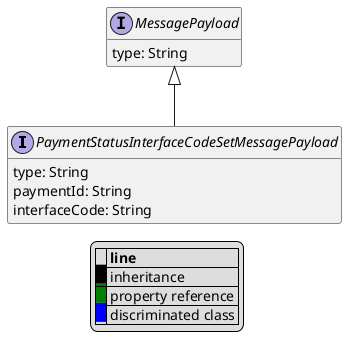 @startuml

hide empty fields
hide empty methods
legend
|= |= line |
|<back:black>   </back>| inheritance |
|<back:green>   </back>| property reference |
|<back:blue>   </back>| discriminated class |
endlegend
interface PaymentStatusInterfaceCodeSetMessagePayload [[PaymentStatusInterfaceCodeSetMessagePayload.svg]] extends MessagePayload {
    type: String
    paymentId: String
    interfaceCode: String
}
interface MessagePayload [[MessagePayload.svg]]  {
    type: String
}





@enduml
